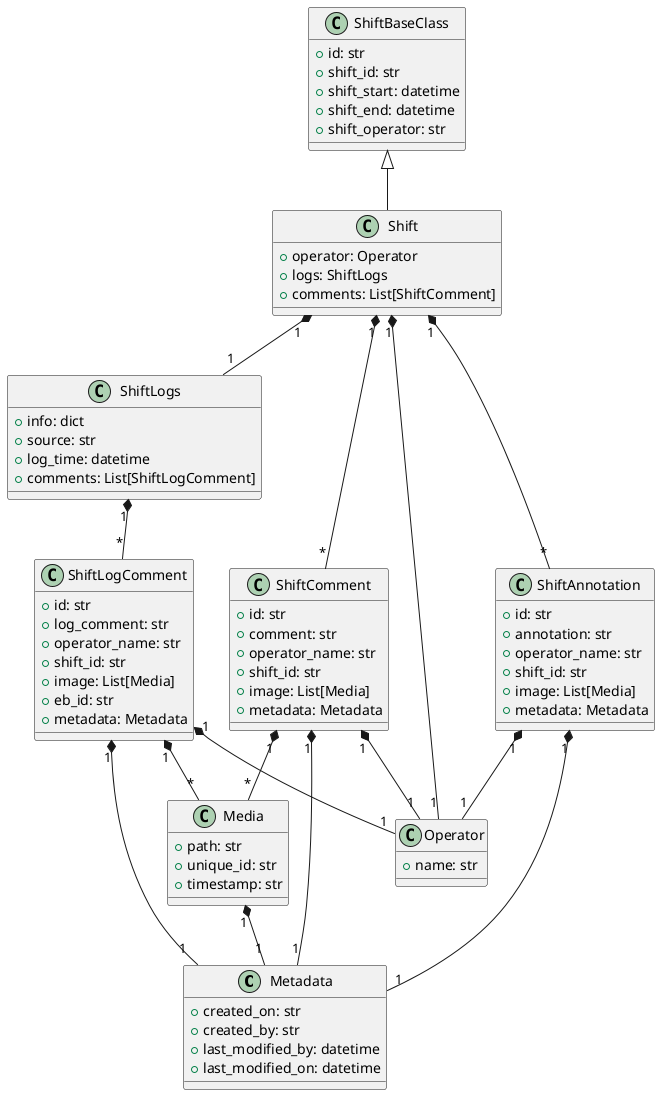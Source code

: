 @startuml Shift Models

class Metadata {
    +created_on: str
    +created_by: str
    +last_modified_by: datetime
    +last_modified_on: datetime
}

class Operator {
    +name: str
}

class Media {
    +path: str
    +unique_id: str
    +timestamp: str
}

class ShiftLogComment {
    +id: str
    +log_comment: str
    +operator_name: str
    +shift_id: str
    +image: List[Media]
    +eb_id: str
    +metadata: Metadata
}

class ShiftComment {
    +id: str
    +comment: str
    +operator_name: str
    +shift_id: str
    +image: List[Media]
    +metadata: Metadata
}

class ShiftAnnotation {
    +id: str
    +annotation: str
    +operator_name: str
    +shift_id: str
    +image: List[Media]
    +metadata: Metadata
}

class ShiftLogs {
    +info: dict
    +source: str
    +log_time: datetime
    +comments: List[ShiftLogComment]
}

class ShiftBaseClass {
    +id: str
    +shift_id: str
    +shift_start: datetime
    +shift_end: datetime
    +shift_operator: str
}

class Shift {
    +operator: Operator
    +logs: ShiftLogs
    +comments: List[ShiftComment]
}

ShiftBaseClass <|-- Shift
ShiftLogComment "1" *-- "1" Operator
ShiftLogComment "1" *-- "*" Media
ShiftLogComment "1" *-- "1" Metadata

ShiftComment "1" *-- "1" Operator
ShiftComment "1" *-- "*" Media
ShiftComment "1" *-- "1" Metadata

ShiftAnnotation "1" *-- "1" Operator
ShiftAnnotation "1" *-- "1" Metadata

ShiftLogs "1" *-- "*" ShiftLogComment


Shift "1" *-- "1" Operator
Shift "1" *-- "1" ShiftLogs
Shift "1" *-- "*" ShiftComment
Shift "1" *-- "*" ShiftAnnotation
Media "1" *-- "1" Metadata

@enduml